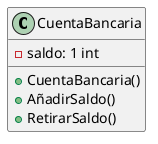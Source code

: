 @startuml
class CuentaBancaria {
    -saldo: 1 int
    +CuentaBancaria()
    +AñadirSaldo()
    +RetirarSaldo()
    }
@enduml
